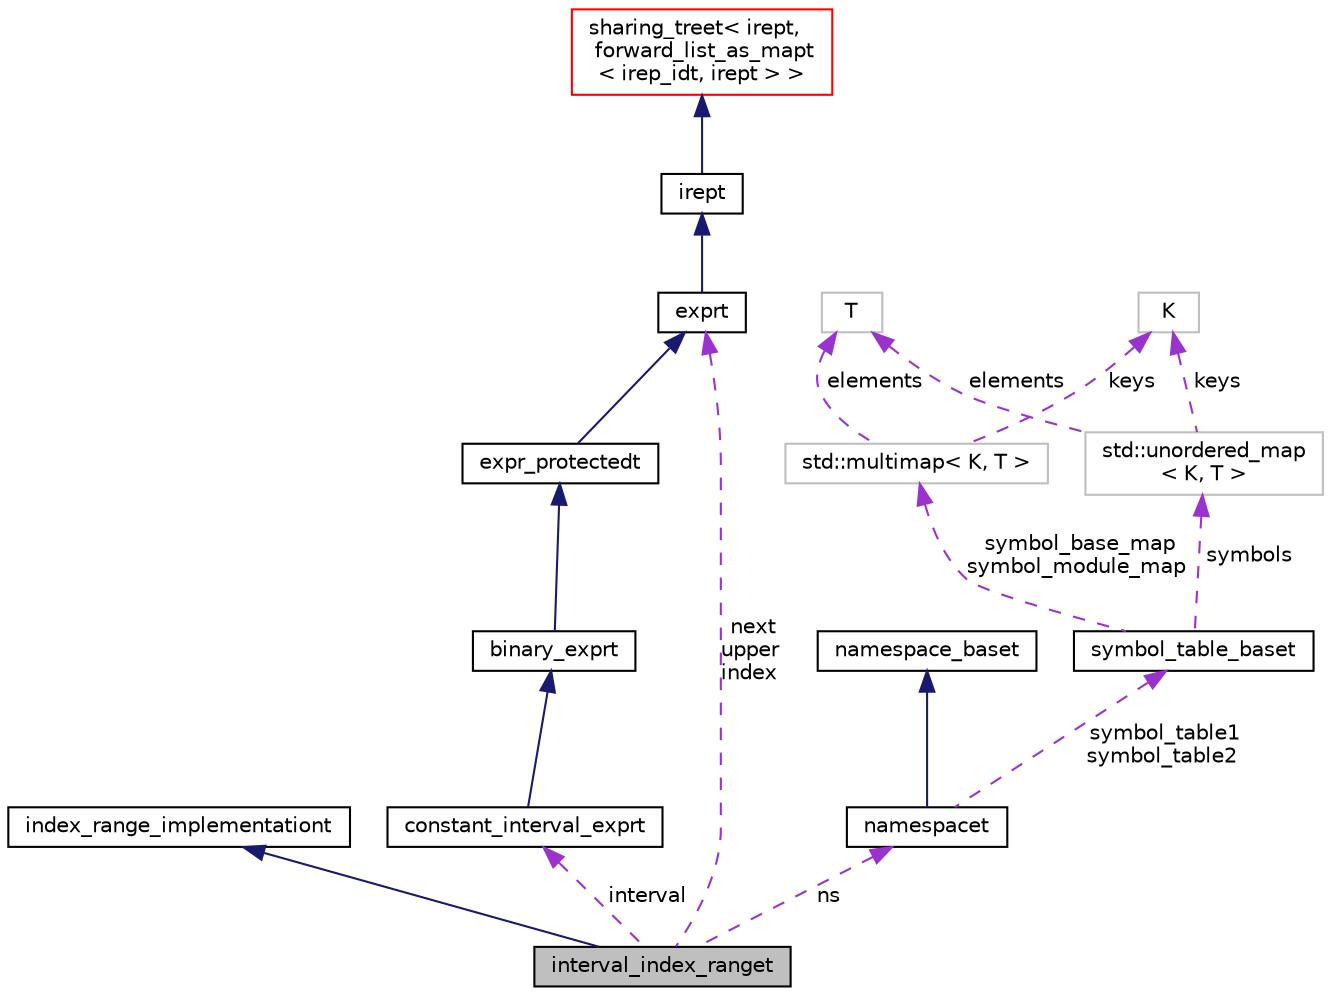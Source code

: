digraph "interval_index_ranget"
{
 // LATEX_PDF_SIZE
  bgcolor="transparent";
  edge [fontname="Helvetica",fontsize="10",labelfontname="Helvetica",labelfontsize="10"];
  node [fontname="Helvetica",fontsize="10",shape=record];
  Node1 [label="interval_index_ranget",height=0.2,width=0.4,color="black", fillcolor="grey75", style="filled", fontcolor="black",tooltip=" "];
  Node2 -> Node1 [dir="back",color="midnightblue",fontsize="10",style="solid",fontname="Helvetica"];
  Node2 [label="index_range_implementationt",height=0.2,width=0.4,color="black",URL="$classindex__range__implementationt.html",tooltip=" "];
  Node3 -> Node1 [dir="back",color="darkorchid3",fontsize="10",style="dashed",label=" interval" ,fontname="Helvetica"];
  Node3 [label="constant_interval_exprt",height=0.2,width=0.4,color="black",URL="$classconstant__interval__exprt.html",tooltip="Represents an interval of values."];
  Node4 -> Node3 [dir="back",color="midnightblue",fontsize="10",style="solid",fontname="Helvetica"];
  Node4 [label="binary_exprt",height=0.2,width=0.4,color="black",URL="$classbinary__exprt.html",tooltip="A base class for binary expressions."];
  Node5 -> Node4 [dir="back",color="midnightblue",fontsize="10",style="solid",fontname="Helvetica"];
  Node5 [label="expr_protectedt",height=0.2,width=0.4,color="black",URL="$classexpr__protectedt.html",tooltip="Base class for all expressions."];
  Node6 -> Node5 [dir="back",color="midnightblue",fontsize="10",style="solid",fontname="Helvetica"];
  Node6 [label="exprt",height=0.2,width=0.4,color="black",URL="$classexprt.html",tooltip="Base class for all expressions."];
  Node7 -> Node6 [dir="back",color="midnightblue",fontsize="10",style="solid",fontname="Helvetica"];
  Node7 [label="irept",height=0.2,width=0.4,color="black",URL="$classirept.html",tooltip="There are a large number of kinds of tree structured or tree-like data in CPROVER."];
  Node8 -> Node7 [dir="back",color="midnightblue",fontsize="10",style="solid",fontname="Helvetica"];
  Node8 [label="sharing_treet\< irept,\l forward_list_as_mapt\l\< irep_idt, irept \> \>",height=0.2,width=0.4,color="red",URL="$classsharing__treet.html",tooltip=" "];
  Node16 -> Node1 [dir="back",color="darkorchid3",fontsize="10",style="dashed",label=" ns" ,fontname="Helvetica"];
  Node16 [label="namespacet",height=0.2,width=0.4,color="black",URL="$classnamespacet.html",tooltip="A namespacet is essentially one or two symbol tables bound together, to allow for symbol lookups in t..."];
  Node17 -> Node16 [dir="back",color="midnightblue",fontsize="10",style="solid",fontname="Helvetica"];
  Node17 [label="namespace_baset",height=0.2,width=0.4,color="black",URL="$classnamespace__baset.html",tooltip="Basic interface for a namespace."];
  Node18 -> Node16 [dir="back",color="darkorchid3",fontsize="10",style="dashed",label=" symbol_table1\nsymbol_table2" ,fontname="Helvetica"];
  Node18 [label="symbol_table_baset",height=0.2,width=0.4,color="black",URL="$classsymbol__table__baset.html",tooltip="The symbol table base class interface."];
  Node19 -> Node18 [dir="back",color="darkorchid3",fontsize="10",style="dashed",label=" symbol_base_map\nsymbol_module_map" ,fontname="Helvetica"];
  Node19 [label="std::multimap\< K, T \>",height=0.2,width=0.4,color="grey75",tooltip="STL class."];
  Node20 -> Node19 [dir="back",color="darkorchid3",fontsize="10",style="dashed",label=" keys" ,fontname="Helvetica"];
  Node20 [label="K",height=0.2,width=0.4,color="grey75",tooltip=" "];
  Node13 -> Node19 [dir="back",color="darkorchid3",fontsize="10",style="dashed",label=" elements" ,fontname="Helvetica"];
  Node13 [label="T",height=0.2,width=0.4,color="grey75",tooltip=" "];
  Node21 -> Node18 [dir="back",color="darkorchid3",fontsize="10",style="dashed",label=" symbols" ,fontname="Helvetica"];
  Node21 [label="std::unordered_map\l\< K, T \>",height=0.2,width=0.4,color="grey75",tooltip="STL class."];
  Node20 -> Node21 [dir="back",color="darkorchid3",fontsize="10",style="dashed",label=" keys" ,fontname="Helvetica"];
  Node13 -> Node21 [dir="back",color="darkorchid3",fontsize="10",style="dashed",label=" elements" ,fontname="Helvetica"];
  Node6 -> Node1 [dir="back",color="darkorchid3",fontsize="10",style="dashed",label=" next\nupper\nindex" ,fontname="Helvetica"];
}

